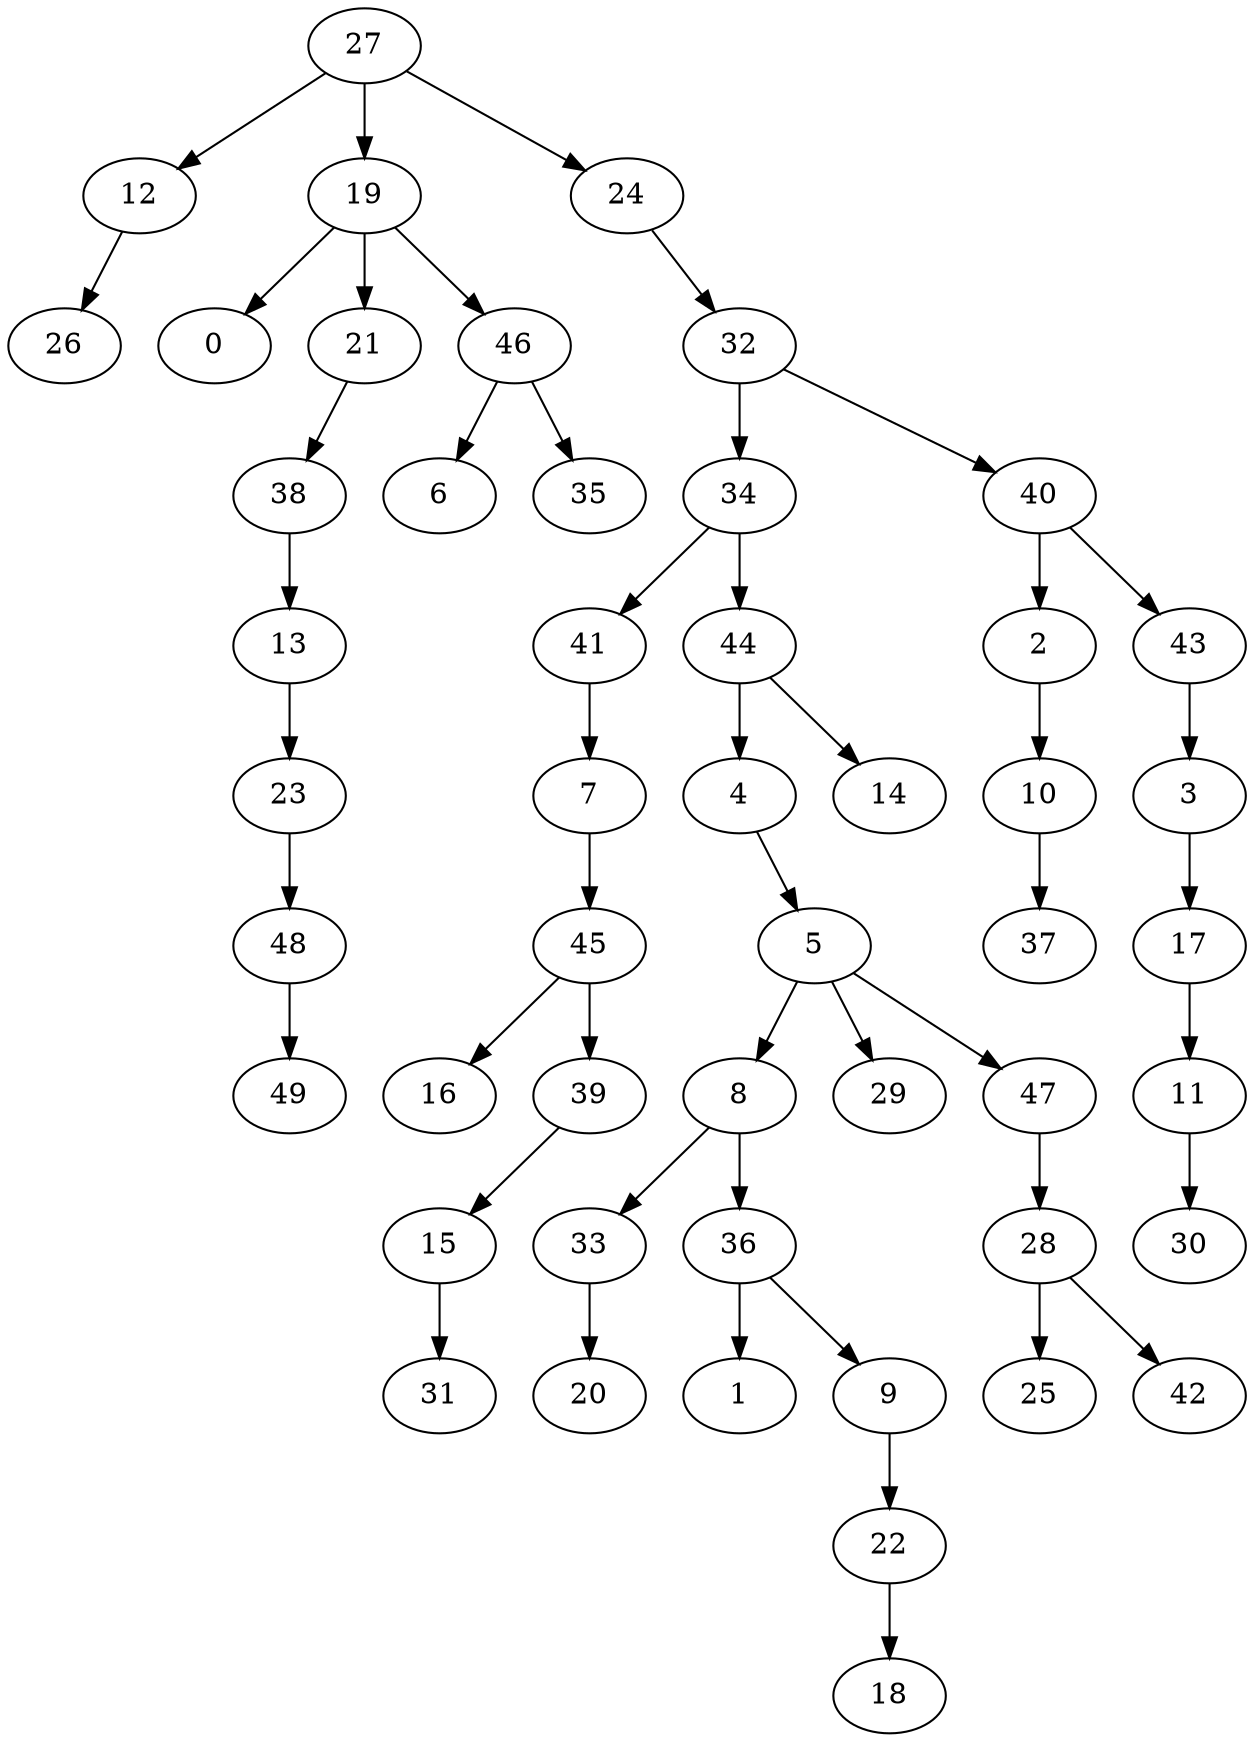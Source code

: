 digraph G {
    2;
    10;
    37;
    3;
    17;
    11;
    4;
    5;
    8;
    29;
    47;
    33;
    36;
    28;
    7;
    45;
    16;
    39;
    20;
    1;
    9;
    22;
    18;
    30;
    12;
    26;
    13;
    23;
    48;
    15;
    31;
    19;
    0;
    21;
    46;
    38;
    6;
    35;
    49;
    24;
    32;
    34;
    40;
    27;
    25;
    42;
    41;
    44;
    43;
    14;
    2 -> 10 [w=0];
    10 -> 37 [w=0];
    3 -> 17 [w=0];
    17 -> 11 [w=0];
    11 -> 30 [w=0];
    4 -> 5 [w=2];
    5 -> 8 [w=1];
    5 -> 29 [w=0];
    5 -> 47 [w=0];
    8 -> 33 [w=0];
    8 -> 36 [w=0];
    47 -> 28 [w=0];
    33 -> 20 [w=0];
    36 -> 1 [w=0];
    36 -> 9 [w=0];
    28 -> 25 [w=0];
    28 -> 42 [w=0];
    7 -> 45 [w=0];
    45 -> 16 [w=0];
    45 -> 39 [w=0];
    39 -> 15 [w=0];
    9 -> 22 [w=0];
    22 -> 18 [w=0];
    12 -> 26 [w=0];
    13 -> 23 [w=0];
    23 -> 48 [w=0];
    48 -> 49 [w=1];
    15 -> 31 [w=1];
    19 -> 0 [w=1];
    19 -> 21 [w=2];
    19 -> 46 [w=0];
    21 -> 38 [w=0];
    46 -> 6 [w=0];
    46 -> 35 [w=0];
    38 -> 13 [w=0];
    24 -> 32 [w=0];
    32 -> 34 [w=2];
    32 -> 40 [w=0];
    34 -> 41 [w=0];
    34 -> 44 [w=0];
    40 -> 2 [w=0];
    40 -> 43 [w=0];
    27 -> 12 [w=5];
    27 -> 19 [w=2];
    27 -> 24 [w=0];
    41 -> 7 [w=0];
    44 -> 4 [w=0];
    44 -> 14 [w=0];
    43 -> 3 [w=0];
}
